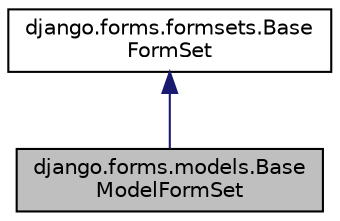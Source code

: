 digraph "django.forms.models.BaseModelFormSet"
{
 // LATEX_PDF_SIZE
  edge [fontname="Helvetica",fontsize="10",labelfontname="Helvetica",labelfontsize="10"];
  node [fontname="Helvetica",fontsize="10",shape=record];
  Node1 [label="django.forms.models.Base\lModelFormSet",height=0.2,width=0.4,color="black", fillcolor="grey75", style="filled", fontcolor="black",tooltip=" "];
  Node2 -> Node1 [dir="back",color="midnightblue",fontsize="10",style="solid",fontname="Helvetica"];
  Node2 [label="django.forms.formsets.Base\lFormSet",height=0.2,width=0.4,color="black", fillcolor="white", style="filled",URL="$classdjango_1_1forms_1_1formsets_1_1_base_form_set.html",tooltip=" "];
}
